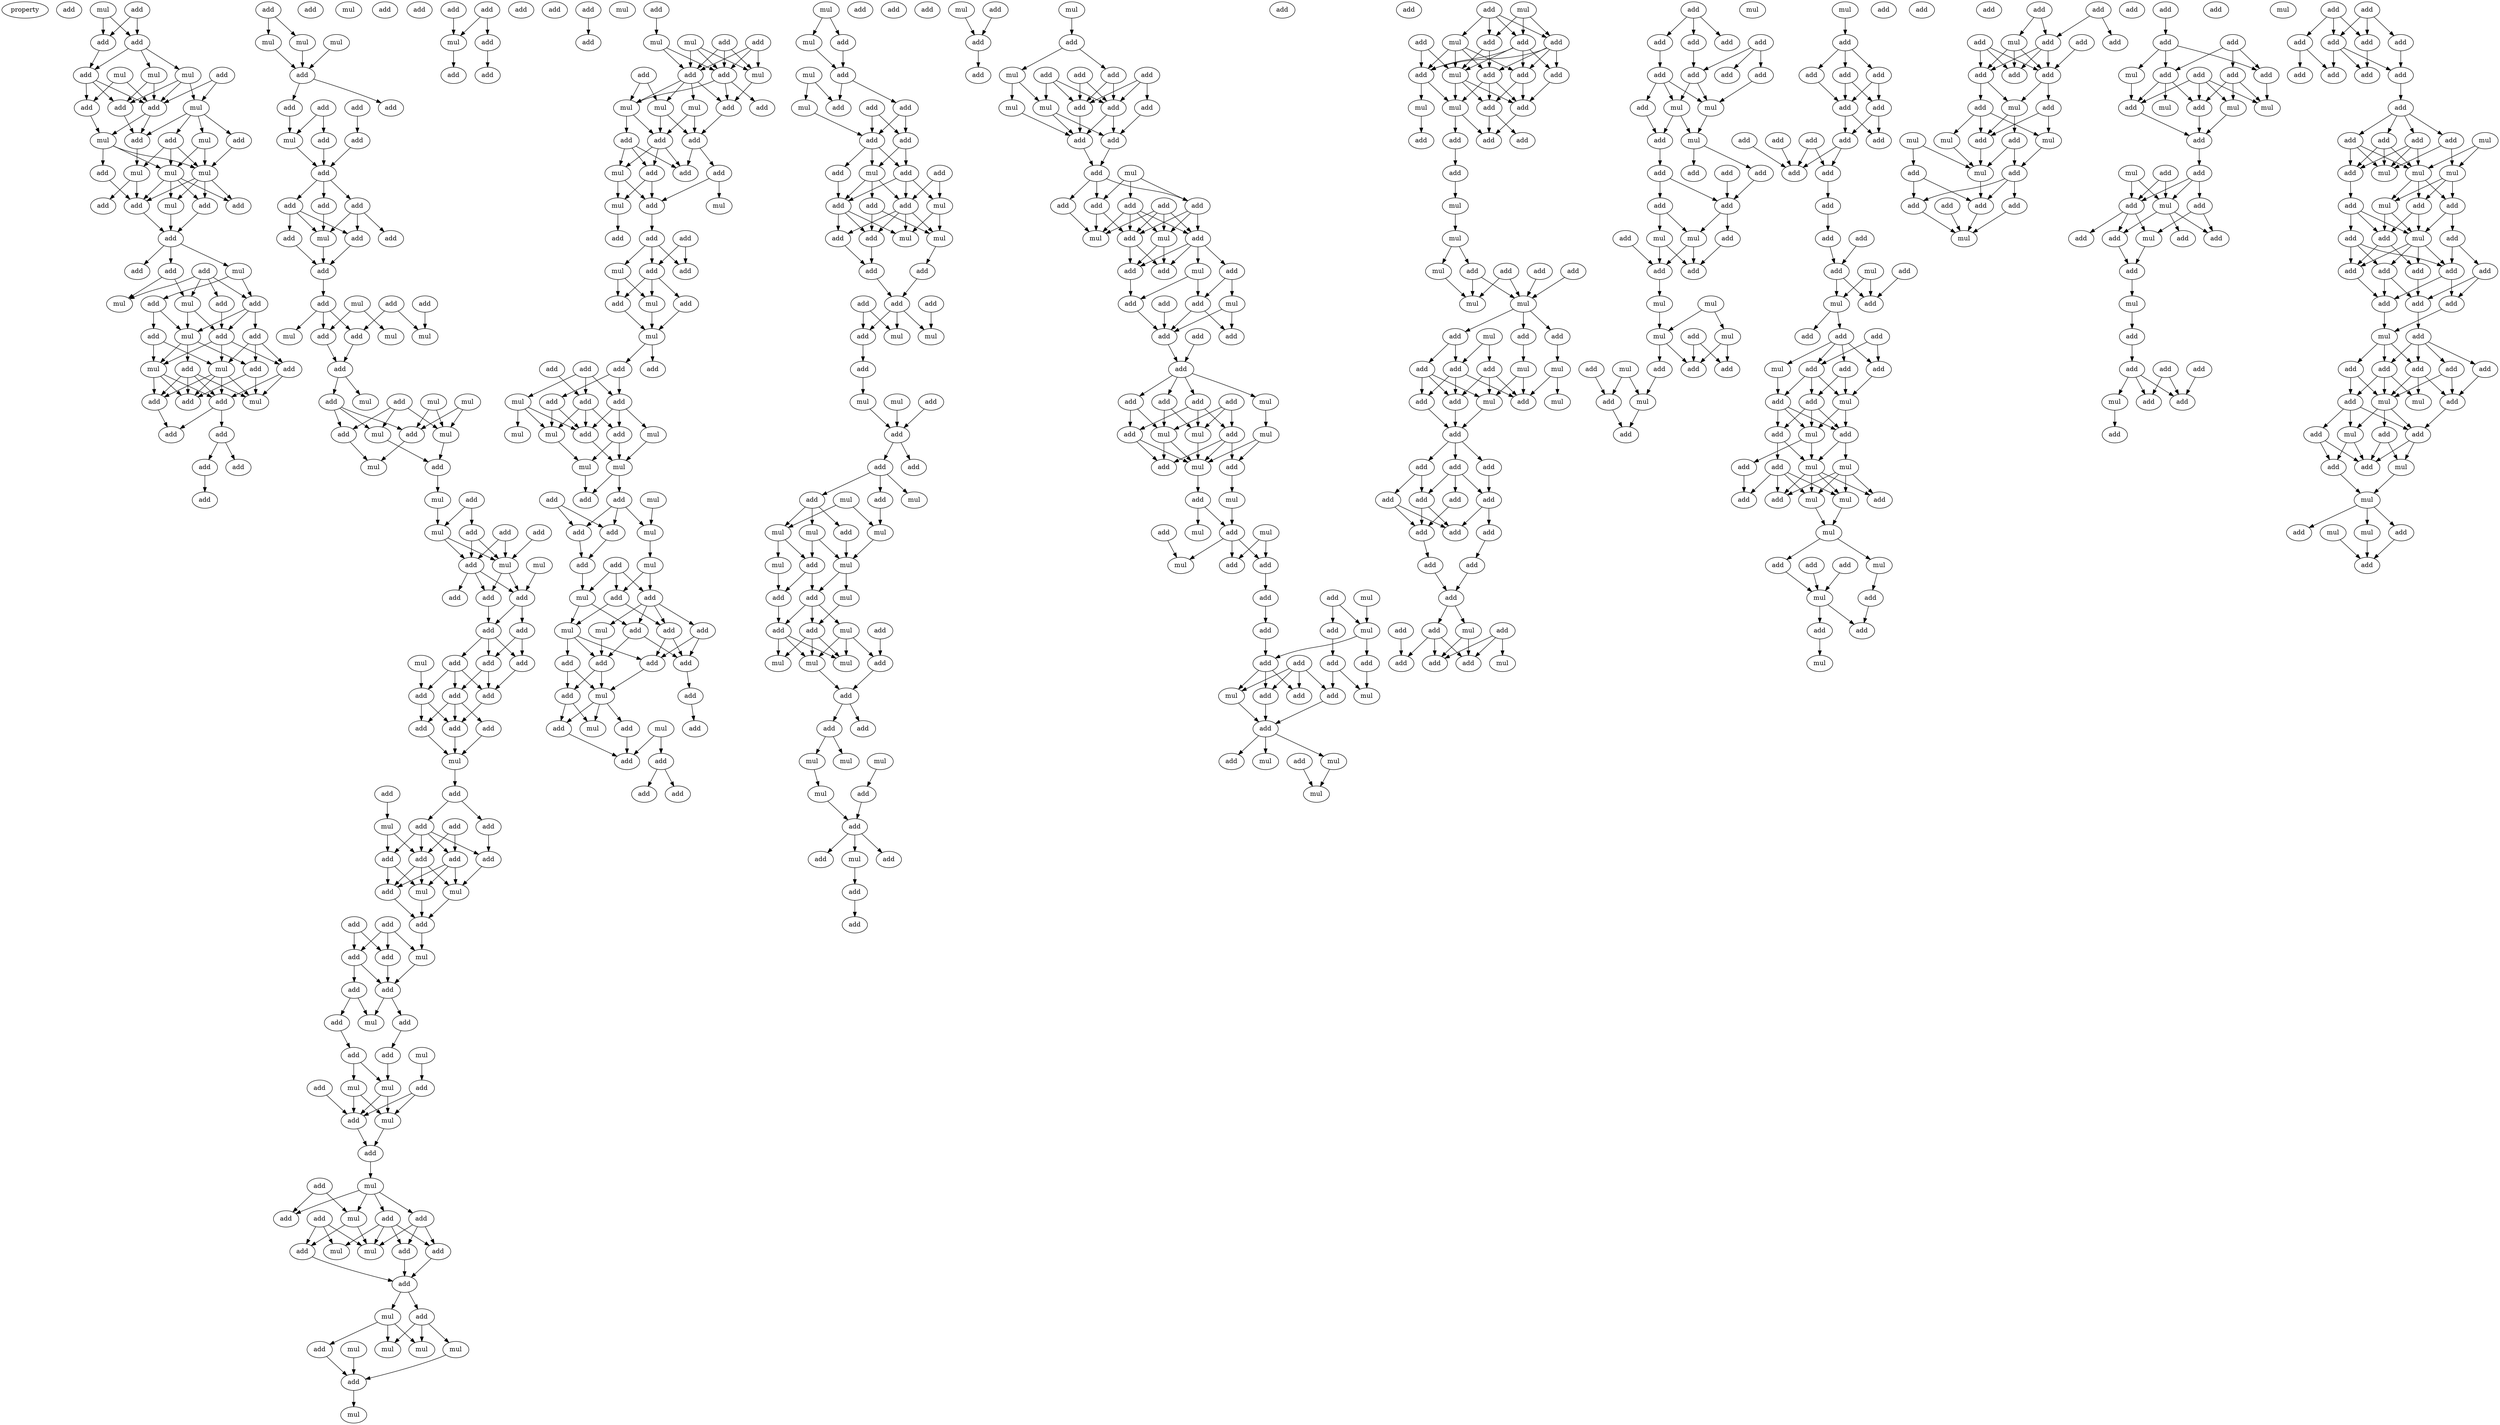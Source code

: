 digraph {
    node [fontcolor=black]
    property [mul=2,lf=1.0]
    0 [ label = add ];
    1 [ label = mul ];
    2 [ label = add ];
    3 [ label = add ];
    4 [ label = add ];
    5 [ label = mul ];
    6 [ label = mul ];
    7 [ label = mul ];
    8 [ label = add ];
    9 [ label = add ];
    10 [ label = mul ];
    11 [ label = add ];
    12 [ label = add ];
    13 [ label = add ];
    14 [ label = add ];
    15 [ label = mul ];
    16 [ label = add ];
    17 [ label = add ];
    18 [ label = mul ];
    19 [ label = mul ];
    20 [ label = add ];
    21 [ label = mul ];
    22 [ label = mul ];
    23 [ label = add ];
    24 [ label = add ];
    25 [ label = mul ];
    26 [ label = add ];
    27 [ label = add ];
    28 [ label = add ];
    29 [ label = mul ];
    30 [ label = add ];
    31 [ label = add ];
    32 [ label = add ];
    33 [ label = add ];
    34 [ label = mul ];
    35 [ label = mul ];
    36 [ label = add ];
    37 [ label = add ];
    38 [ label = add ];
    39 [ label = add ];
    40 [ label = add ];
    41 [ label = mul ];
    42 [ label = mul ];
    43 [ label = mul ];
    44 [ label = add ];
    45 [ label = add ];
    46 [ label = add ];
    47 [ label = mul ];
    48 [ label = add ];
    49 [ label = add ];
    50 [ label = add ];
    51 [ label = add ];
    52 [ label = add ];
    53 [ label = add ];
    54 [ label = add ];
    55 [ label = add ];
    56 [ label = add ];
    57 [ label = mul ];
    58 [ label = mul ];
    59 [ label = add ];
    60 [ label = mul ];
    61 [ label = mul ];
    62 [ label = add ];
    63 [ label = add ];
    64 [ label = add ];
    65 [ label = add ];
    66 [ label = add ];
    67 [ label = mul ];
    68 [ label = add ];
    69 [ label = add ];
    70 [ label = add ];
    71 [ label = add ];
    72 [ label = add ];
    73 [ label = add ];
    74 [ label = add ];
    75 [ label = add ];
    76 [ label = add ];
    77 [ label = mul ];
    78 [ label = add ];
    79 [ label = mul ];
    80 [ label = add ];
    81 [ label = add ];
    82 [ label = add ];
    83 [ label = mul ];
    84 [ label = add ];
    85 [ label = add ];
    86 [ label = mul ];
    87 [ label = mul ];
    88 [ label = add ];
    89 [ label = mul ];
    90 [ label = add ];
    91 [ label = add ];
    92 [ label = mul ];
    93 [ label = mul ];
    94 [ label = mul ];
    95 [ label = add ];
    96 [ label = mul ];
    97 [ label = add ];
    98 [ label = add ];
    99 [ label = mul ];
    100 [ label = mul ];
    101 [ label = add ];
    102 [ label = add ];
    103 [ label = add ];
    104 [ label = add ];
    105 [ label = mul ];
    106 [ label = add ];
    107 [ label = mul ];
    108 [ label = mul ];
    109 [ label = add ];
    110 [ label = add ];
    111 [ label = add ];
    112 [ label = add ];
    113 [ label = add ];
    114 [ label = add ];
    115 [ label = add ];
    116 [ label = add ];
    117 [ label = mul ];
    118 [ label = add ];
    119 [ label = add ];
    120 [ label = add ];
    121 [ label = add ];
    122 [ label = add ];
    123 [ label = add ];
    124 [ label = add ];
    125 [ label = mul ];
    126 [ label = add ];
    127 [ label = add ];
    128 [ label = mul ];
    129 [ label = add ];
    130 [ label = add ];
    131 [ label = add ];
    132 [ label = add ];
    133 [ label = add ];
    134 [ label = add ];
    135 [ label = add ];
    136 [ label = mul ];
    137 [ label = mul ];
    138 [ label = add ];
    139 [ label = add ];
    140 [ label = add ];
    141 [ label = add ];
    142 [ label = add ];
    143 [ label = add ];
    144 [ label = mul ];
    145 [ label = add ];
    146 [ label = add ];
    147 [ label = mul ];
    148 [ label = add ];
    149 [ label = add ];
    150 [ label = add ];
    151 [ label = mul ];
    152 [ label = add ];
    153 [ label = add ];
    154 [ label = mul ];
    155 [ label = add ];
    156 [ label = mul ];
    157 [ label = add ];
    158 [ label = mul ];
    159 [ label = add ];
    160 [ label = add ];
    161 [ label = mul ];
    162 [ label = add ];
    163 [ label = add ];
    164 [ label = add ];
    165 [ label = add ];
    166 [ label = add ];
    167 [ label = mul ];
    168 [ label = mul ];
    169 [ label = mul ];
    170 [ label = add ];
    171 [ label = add ];
    172 [ label = add ];
    173 [ label = add ];
    174 [ label = add ];
    175 [ label = mul ];
    176 [ label = mul ];
    177 [ label = add ];
    178 [ label = mul ];
    179 [ label = mul ];
    180 [ label = mul ];
    181 [ label = add ];
    182 [ label = add ];
    183 [ label = mul ];
    184 [ label = add ];
    185 [ label = add ];
    186 [ label = add ];
    187 [ label = mul ];
    188 [ label = add ];
    189 [ label = add ];
    190 [ label = add ];
    191 [ label = add ];
    192 [ label = add ];
    193 [ label = mul ];
    194 [ label = add ];
    195 [ label = mul ];
    196 [ label = add ];
    197 [ label = mul ];
    198 [ label = add ];
    199 [ label = add ];
    200 [ label = add ];
    201 [ label = add ];
    202 [ label = mul ];
    203 [ label = mul ];
    204 [ label = mul ];
    205 [ label = add ];
    206 [ label = mul ];
    207 [ label = add ];
    208 [ label = add ];
    209 [ label = add ];
    210 [ label = add ];
    211 [ label = add ];
    212 [ label = add ];
    213 [ label = mul ];
    214 [ label = add ];
    215 [ label = mul ];
    216 [ label = add ];
    217 [ label = mul ];
    218 [ label = add ];
    219 [ label = add ];
    220 [ label = add ];
    221 [ label = add ];
    222 [ label = add ];
    223 [ label = mul ];
    224 [ label = add ];
    225 [ label = mul ];
    226 [ label = add ];
    227 [ label = mul ];
    228 [ label = add ];
    229 [ label = add ];
    230 [ label = add ];
    231 [ label = add ];
    232 [ label = add ];
    233 [ label = add ];
    234 [ label = mul ];
    235 [ label = add ];
    236 [ label = add ];
    237 [ label = mul ];
    238 [ label = mul ];
    239 [ label = mul ];
    240 [ label = add ];
    241 [ label = mul ];
    242 [ label = mul ];
    243 [ label = add ];
    244 [ label = add ];
    245 [ label = mul ];
    246 [ label = add ];
    247 [ label = mul ];
    248 [ label = add ];
    249 [ label = add ];
    250 [ label = mul ];
    251 [ label = add ];
    252 [ label = add ];
    253 [ label = mul ];
    254 [ label = add ];
    255 [ label = add ];
    256 [ label = add ];
    257 [ label = add ];
    258 [ label = mul ];
    259 [ label = add ];
    260 [ label = mul ];
    261 [ label = add ];
    262 [ label = add ];
    263 [ label = add ];
    264 [ label = add ];
    265 [ label = mul ];
    266 [ label = add ];
    267 [ label = add ];
    268 [ label = add ];
    269 [ label = add ];
    270 [ label = mul ];
    271 [ label = add ];
    272 [ label = mul ];
    273 [ label = add ];
    274 [ label = add ];
    275 [ label = add ];
    276 [ label = add ];
    277 [ label = mul ];
    278 [ label = mul ];
    279 [ label = add ];
    280 [ label = mul ];
    281 [ label = add ];
    282 [ label = add ];
    283 [ label = add ];
    284 [ label = add ];
    285 [ label = mul ];
    286 [ label = add ];
    287 [ label = add ];
    288 [ label = mul ];
    289 [ label = add ];
    290 [ label = add ];
    291 [ label = add ];
    292 [ label = add ];
    293 [ label = add ];
    294 [ label = add ];
    295 [ label = mul ];
    296 [ label = add ];
    297 [ label = mul ];
    298 [ label = add ];
    299 [ label = mul ];
    300 [ label = add ];
    301 [ label = add ];
    302 [ label = add ];
    303 [ label = add ];
    304 [ label = add ];
    305 [ label = add ];
    306 [ label = mul ];
    307 [ label = mul ];
    308 [ label = add ];
    309 [ label = mul ];
    310 [ label = mul ];
    311 [ label = add ];
    312 [ label = add ];
    313 [ label = add ];
    314 [ label = add ];
    315 [ label = add ];
    316 [ label = mul ];
    317 [ label = add ];
    318 [ label = add ];
    319 [ label = mul ];
    320 [ label = add ];
    321 [ label = mul ];
    322 [ label = add ];
    323 [ label = mul ];
    324 [ label = mul ];
    325 [ label = mul ];
    326 [ label = mul ];
    327 [ label = add ];
    328 [ label = add ];
    329 [ label = mul ];
    330 [ label = add ];
    331 [ label = add ];
    332 [ label = mul ];
    333 [ label = add ];
    334 [ label = add ];
    335 [ label = mul ];
    336 [ label = add ];
    337 [ label = mul ];
    338 [ label = mul ];
    339 [ label = add ];
    340 [ label = add ];
    341 [ label = add ];
    342 [ label = mul ];
    343 [ label = mul ];
    344 [ label = mul ];
    345 [ label = add ];
    346 [ label = mul ];
    347 [ label = add ];
    348 [ label = add ];
    349 [ label = mul ];
    350 [ label = add ];
    351 [ label = add ];
    352 [ label = add ];
    353 [ label = mul ];
    354 [ label = add ];
    355 [ label = add ];
    356 [ label = add ];
    357 [ label = add ];
    358 [ label = mul ];
    359 [ label = add ];
    360 [ label = add ];
    361 [ label = add ];
    362 [ label = mul ];
    363 [ label = add ];
    364 [ label = add ];
    365 [ label = add ];
    366 [ label = add ];
    367 [ label = mul ];
    368 [ label = mul ];
    369 [ label = add ];
    370 [ label = add ];
    371 [ label = add ];
    372 [ label = add ];
    373 [ label = mul ];
    374 [ label = add ];
    375 [ label = add ];
    376 [ label = add ];
    377 [ label = add ];
    378 [ label = add ];
    379 [ label = mul ];
    380 [ label = add ];
    381 [ label = add ];
    382 [ label = mul ];
    383 [ label = add ];
    384 [ label = add ];
    385 [ label = add ];
    386 [ label = mul ];
    387 [ label = add ];
    388 [ label = add ];
    389 [ label = mul ];
    390 [ label = add ];
    391 [ label = add ];
    392 [ label = add ];
    393 [ label = add ];
    394 [ label = add ];
    395 [ label = add ];
    396 [ label = add ];
    397 [ label = add ];
    398 [ label = mul ];
    399 [ label = add ];
    400 [ label = add ];
    401 [ label = mul ];
    402 [ label = mul ];
    403 [ label = mul ];
    404 [ label = add ];
    405 [ label = add ];
    406 [ label = mul ];
    407 [ label = add ];
    408 [ label = add ];
    409 [ label = add ];
    410 [ label = mul ];
    411 [ label = add ];
    412 [ label = add ];
    413 [ label = mul ];
    414 [ label = add ];
    415 [ label = mul ];
    416 [ label = mul ];
    417 [ label = add ];
    418 [ label = add ];
    419 [ label = mul ];
    420 [ label = add ];
    421 [ label = add ];
    422 [ label = mul ];
    423 [ label = add ];
    424 [ label = add ];
    425 [ label = add ];
    426 [ label = add ];
    427 [ label = add ];
    428 [ label = add ];
    429 [ label = mul ];
    430 [ label = mul ];
    431 [ label = add ];
    432 [ label = add ];
    433 [ label = add ];
    434 [ label = add ];
    435 [ label = add ];
    436 [ label = add ];
    437 [ label = mul ];
    438 [ label = mul ];
    439 [ label = mul ];
    440 [ label = add ];
    441 [ label = mul ];
    442 [ label = add ];
    443 [ label = mul ];
    444 [ label = add ];
    445 [ label = add ];
    446 [ label = add ];
    447 [ label = add ];
    448 [ label = add ];
    449 [ label = add ];
    450 [ label = mul ];
    451 [ label = add ];
    452 [ label = mul ];
    453 [ label = add ];
    454 [ label = mul ];
    455 [ label = add ];
    456 [ label = add ];
    457 [ label = add ];
    458 [ label = add ];
    459 [ label = add ];
    460 [ label = add ];
    461 [ label = mul ];
    462 [ label = mul ];
    463 [ label = add ];
    464 [ label = mul ];
    465 [ label = add ];
    466 [ label = add ];
    467 [ label = add ];
    468 [ label = mul ];
    469 [ label = mul ];
    470 [ label = add ];
    471 [ label = add ];
    472 [ label = add ];
    473 [ label = mul ];
    474 [ label = mul ];
    475 [ label = add ];
    476 [ label = add ];
    477 [ label = add ];
    478 [ label = mul ];
    479 [ label = mul ];
    480 [ label = add ];
    481 [ label = add ];
    482 [ label = add ];
    483 [ label = mul ];
    484 [ label = add ];
    485 [ label = add ];
    486 [ label = add ];
    487 [ label = add ];
    488 [ label = add ];
    489 [ label = add ];
    490 [ label = add ];
    491 [ label = add ];
    492 [ label = add ];
    493 [ label = add ];
    494 [ label = add ];
    495 [ label = add ];
    496 [ label = add ];
    497 [ label = add ];
    498 [ label = add ];
    499 [ label = mul ];
    500 [ label = add ];
    501 [ label = add ];
    502 [ label = add ];
    503 [ label = add ];
    504 [ label = mul ];
    505 [ label = add ];
    506 [ label = add ];
    507 [ label = add ];
    508 [ label = add ];
    509 [ label = add ];
    510 [ label = add ];
    511 [ label = add ];
    512 [ label = add ];
    513 [ label = add ];
    514 [ label = add ];
    515 [ label = mul ];
    516 [ label = add ];
    517 [ label = mul ];
    518 [ label = mul ];
    519 [ label = add ];
    520 [ label = add ];
    521 [ label = mul ];
    522 [ label = add ];
    523 [ label = add ];
    524 [ label = add ];
    525 [ label = add ];
    526 [ label = add ];
    527 [ label = mul ];
    528 [ label = add ];
    529 [ label = add ];
    530 [ label = mul ];
    531 [ label = add ];
    532 [ label = add ];
    533 [ label = mul ];
    534 [ label = mul ];
    535 [ label = mul ];
    536 [ label = add ];
    537 [ label = mul ];
    538 [ label = add ];
    539 [ label = add ];
    540 [ label = mul ];
    541 [ label = add ];
    542 [ label = add ];
    543 [ label = add ];
    544 [ label = mul ];
    545 [ label = mul ];
    546 [ label = add ];
    547 [ label = add ];
    548 [ label = add ];
    549 [ label = add ];
    550 [ label = add ];
    551 [ label = add ];
    552 [ label = add ];
    553 [ label = add ];
    554 [ label = add ];
    555 [ label = add ];
    556 [ label = add ];
    557 [ label = add ];
    558 [ label = add ];
    559 [ label = add ];
    560 [ label = add ];
    561 [ label = add ];
    562 [ label = add ];
    563 [ label = add ];
    564 [ label = add ];
    565 [ label = add ];
    566 [ label = mul ];
    567 [ label = mul ];
    568 [ label = add ];
    569 [ label = add ];
    570 [ label = add ];
    571 [ label = add ];
    572 [ label = add ];
    573 [ label = mul ];
    574 [ label = add ];
    575 [ label = add ];
    576 [ label = add ];
    577 [ label = mul ];
    578 [ label = add ];
    579 [ label = add ];
    580 [ label = mul ];
    581 [ label = add ];
    582 [ label = mul ];
    583 [ label = add ];
    584 [ label = add ];
    585 [ label = mul ];
    586 [ label = mul ];
    587 [ label = add ];
    588 [ label = add ];
    589 [ label = add ];
    590 [ label = mul ];
    591 [ label = mul ];
    592 [ label = add ];
    593 [ label = add ];
    594 [ label = mul ];
    595 [ label = add ];
    596 [ label = add ];
    597 [ label = mul ];
    598 [ label = add ];
    599 [ label = add ];
    600 [ label = add ];
    601 [ label = add ];
    602 [ label = mul ];
    603 [ label = add ];
    604 [ label = add ];
    605 [ label = add ];
    606 [ label = add ];
    607 [ label = add ];
    608 [ label = add ];
    609 [ label = mul ];
    610 [ label = add ];
    611 [ label = add ];
    612 [ label = add ];
    613 [ label = add ];
    614 [ label = add ];
    615 [ label = mul ];
    616 [ label = add ];
    617 [ label = mul ];
    618 [ label = mul ];
    619 [ label = add ];
    620 [ label = mul ];
    621 [ label = add ];
    622 [ label = mul ];
    623 [ label = add ];
    624 [ label = add ];
    625 [ label = add ];
    626 [ label = add ];
    627 [ label = add ];
    628 [ label = add ];
    629 [ label = mul ];
    630 [ label = add ];
    631 [ label = add ];
    632 [ label = add ];
    633 [ label = add ];
    634 [ label = add ];
    635 [ label = add ];
    636 [ label = mul ];
    637 [ label = add ];
    638 [ label = add ];
    639 [ label = mul ];
    640 [ label = add ];
    641 [ label = mul ];
    642 [ label = mul ];
    643 [ label = add ];
    644 [ label = mul ];
    645 [ label = add ];
    646 [ label = add ];
    647 [ label = add ];
    648 [ label = mul ];
    649 [ label = add ];
    650 [ label = add ];
    651 [ label = add ];
    652 [ label = mul ];
    653 [ label = add ];
    654 [ label = add ];
    655 [ label = add ];
    656 [ label = add ];
    657 [ label = mul ];
    658 [ label = add ];
    659 [ label = add ];
    660 [ label = add ];
    661 [ label = add ];
    662 [ label = mul ];
    663 [ label = add ];
    664 [ label = add ];
    665 [ label = mul ];
    666 [ label = add ];
    667 [ label = add ];
    668 [ label = add ];
    669 [ label = add ];
    670 [ label = add ];
    671 [ label = add ];
    672 [ label = add ];
    673 [ label = add ];
    674 [ label = add ];
    675 [ label = add ];
    676 [ label = add ];
    677 [ label = add ];
    678 [ label = add ];
    679 [ label = add ];
    680 [ label = mul ];
    681 [ label = add ];
    682 [ label = add ];
    683 [ label = add ];
    684 [ label = mul ];
    685 [ label = mul ];
    686 [ label = mul ];
    687 [ label = add ];
    688 [ label = add ];
    689 [ label = add ];
    690 [ label = mul ];
    691 [ label = add ];
    692 [ label = mul ];
    693 [ label = add ];
    694 [ label = add ];
    695 [ label = add ];
    696 [ label = add ];
    697 [ label = add ];
    698 [ label = add ];
    699 [ label = add ];
    700 [ label = add ];
    701 [ label = add ];
    702 [ label = add ];
    703 [ label = mul ];
    704 [ label = add ];
    705 [ label = add ];
    706 [ label = add ];
    707 [ label = add ];
    708 [ label = add ];
    709 [ label = add ];
    710 [ label = mul ];
    711 [ label = add ];
    712 [ label = add ];
    713 [ label = mul ];
    714 [ label = add ];
    715 [ label = mul ];
    716 [ label = add ];
    717 [ label = add ];
    718 [ label = mul ];
    719 [ label = add ];
    720 [ label = add ];
    721 [ label = mul ];
    722 [ label = add ];
    723 [ label = mul ];
    724 [ label = add ];
    725 [ label = mul ];
    726 [ label = add ];
    1 -> 3 [ name = 0 ];
    1 -> 4 [ name = 1 ];
    2 -> 3 [ name = 2 ];
    2 -> 4 [ name = 3 ];
    3 -> 9 [ name = 4 ];
    4 -> 6 [ name = 5 ];
    4 -> 7 [ name = 6 ];
    4 -> 9 [ name = 7 ];
    5 -> 11 [ name = 8 ];
    5 -> 12 [ name = 9 ];
    6 -> 12 [ name = 10 ];
    6 -> 13 [ name = 11 ];
    7 -> 10 [ name = 12 ];
    7 -> 12 [ name = 13 ];
    7 -> 13 [ name = 14 ];
    8 -> 10 [ name = 15 ];
    8 -> 12 [ name = 16 ];
    9 -> 11 [ name = 17 ];
    9 -> 12 [ name = 18 ];
    9 -> 13 [ name = 19 ];
    10 -> 14 [ name = 20 ];
    10 -> 16 [ name = 21 ];
    10 -> 17 [ name = 22 ];
    10 -> 18 [ name = 23 ];
    11 -> 15 [ name = 24 ];
    12 -> 15 [ name = 25 ];
    12 -> 17 [ name = 26 ];
    13 -> 17 [ name = 27 ];
    14 -> 22 [ name = 28 ];
    15 -> 20 [ name = 29 ];
    15 -> 21 [ name = 30 ];
    15 -> 22 [ name = 31 ];
    16 -> 19 [ name = 32 ];
    16 -> 21 [ name = 33 ];
    16 -> 22 [ name = 34 ];
    17 -> 19 [ name = 35 ];
    18 -> 21 [ name = 36 ];
    18 -> 22 [ name = 37 ];
    19 -> 26 [ name = 38 ];
    19 -> 27 [ name = 39 ];
    20 -> 26 [ name = 40 ];
    21 -> 23 [ name = 41 ];
    21 -> 24 [ name = 42 ];
    21 -> 25 [ name = 43 ];
    21 -> 26 [ name = 44 ];
    22 -> 23 [ name = 45 ];
    22 -> 24 [ name = 46 ];
    22 -> 25 [ name = 47 ];
    22 -> 26 [ name = 48 ];
    23 -> 28 [ name = 49 ];
    25 -> 28 [ name = 50 ];
    26 -> 28 [ name = 51 ];
    28 -> 29 [ name = 52 ];
    28 -> 30 [ name = 53 ];
    28 -> 31 [ name = 54 ];
    29 -> 36 [ name = 55 ];
    29 -> 37 [ name = 56 ];
    31 -> 34 [ name = 57 ];
    31 -> 35 [ name = 58 ];
    32 -> 33 [ name = 59 ];
    32 -> 34 [ name = 60 ];
    32 -> 35 [ name = 61 ];
    32 -> 37 [ name = 62 ];
    33 -> 40 [ name = 63 ];
    35 -> 40 [ name = 64 ];
    35 -> 41 [ name = 65 ];
    36 -> 38 [ name = 66 ];
    36 -> 41 [ name = 67 ];
    37 -> 39 [ name = 68 ];
    37 -> 40 [ name = 69 ];
    37 -> 41 [ name = 70 ];
    38 -> 42 [ name = 71 ];
    38 -> 43 [ name = 72 ];
    39 -> 42 [ name = 73 ];
    39 -> 45 [ name = 74 ];
    39 -> 46 [ name = 75 ];
    40 -> 42 [ name = 76 ];
    40 -> 43 [ name = 77 ];
    40 -> 45 [ name = 78 ];
    41 -> 43 [ name = 79 ];
    41 -> 44 [ name = 80 ];
    41 -> 46 [ name = 81 ];
    42 -> 47 [ name = 82 ];
    42 -> 48 [ name = 83 ];
    42 -> 49 [ name = 84 ];
    42 -> 50 [ name = 85 ];
    43 -> 48 [ name = 86 ];
    43 -> 49 [ name = 87 ];
    43 -> 50 [ name = 88 ];
    44 -> 47 [ name = 89 ];
    44 -> 48 [ name = 90 ];
    44 -> 49 [ name = 91 ];
    44 -> 50 [ name = 92 ];
    45 -> 47 [ name = 93 ];
    45 -> 50 [ name = 94 ];
    46 -> 47 [ name = 95 ];
    46 -> 49 [ name = 96 ];
    48 -> 51 [ name = 97 ];
    50 -> 51 [ name = 98 ];
    50 -> 52 [ name = 99 ];
    52 -> 53 [ name = 100 ];
    52 -> 54 [ name = 101 ];
    53 -> 55 [ name = 102 ];
    56 -> 57 [ name = 103 ];
    56 -> 58 [ name = 104 ];
    57 -> 62 [ name = 105 ];
    58 -> 62 [ name = 106 ];
    60 -> 62 [ name = 107 ];
    62 -> 63 [ name = 108 ];
    62 -> 66 [ name = 109 ];
    63 -> 67 [ name = 110 ];
    64 -> 68 [ name = 111 ];
    65 -> 67 [ name = 112 ];
    65 -> 69 [ name = 113 ];
    67 -> 70 [ name = 114 ];
    68 -> 70 [ name = 115 ];
    69 -> 70 [ name = 116 ];
    70 -> 71 [ name = 117 ];
    70 -> 72 [ name = 118 ];
    70 -> 73 [ name = 119 ];
    71 -> 77 [ name = 120 ];
    72 -> 75 [ name = 121 ];
    72 -> 76 [ name = 122 ];
    72 -> 77 [ name = 123 ];
    73 -> 74 [ name = 124 ];
    73 -> 75 [ name = 125 ];
    73 -> 77 [ name = 126 ];
    75 -> 78 [ name = 127 ];
    76 -> 78 [ name = 128 ];
    77 -> 78 [ name = 129 ];
    78 -> 80 [ name = 130 ];
    79 -> 84 [ name = 131 ];
    79 -> 86 [ name = 132 ];
    80 -> 83 [ name = 133 ];
    80 -> 84 [ name = 134 ];
    80 -> 85 [ name = 135 ];
    81 -> 87 [ name = 136 ];
    82 -> 85 [ name = 137 ];
    82 -> 87 [ name = 138 ];
    84 -> 88 [ name = 139 ];
    85 -> 88 [ name = 140 ];
    88 -> 90 [ name = 141 ];
    88 -> 92 [ name = 142 ];
    89 -> 94 [ name = 143 ];
    89 -> 97 [ name = 144 ];
    90 -> 95 [ name = 145 ];
    90 -> 96 [ name = 146 ];
    90 -> 97 [ name = 147 ];
    91 -> 94 [ name = 148 ];
    91 -> 95 [ name = 149 ];
    91 -> 96 [ name = 150 ];
    93 -> 94 [ name = 151 ];
    93 -> 97 [ name = 152 ];
    94 -> 98 [ name = 153 ];
    95 -> 99 [ name = 154 ];
    96 -> 98 [ name = 155 ];
    97 -> 99 [ name = 156 ];
    98 -> 100 [ name = 157 ];
    100 -> 105 [ name = 158 ];
    101 -> 103 [ name = 159 ];
    101 -> 105 [ name = 160 ];
    102 -> 106 [ name = 161 ];
    102 -> 107 [ name = 162 ];
    103 -> 106 [ name = 163 ];
    103 -> 107 [ name = 164 ];
    104 -> 107 [ name = 165 ];
    105 -> 106 [ name = 166 ];
    105 -> 107 [ name = 167 ];
    106 -> 109 [ name = 168 ];
    106 -> 111 [ name = 169 ];
    106 -> 112 [ name = 170 ];
    107 -> 109 [ name = 171 ];
    107 -> 111 [ name = 172 ];
    108 -> 111 [ name = 173 ];
    109 -> 114 [ name = 174 ];
    111 -> 113 [ name = 175 ];
    111 -> 114 [ name = 176 ];
    113 -> 115 [ name = 177 ];
    113 -> 118 [ name = 178 ];
    114 -> 115 [ name = 179 ];
    114 -> 116 [ name = 180 ];
    114 -> 118 [ name = 181 ];
    115 -> 120 [ name = 182 ];
    115 -> 121 [ name = 183 ];
    116 -> 119 [ name = 184 ];
    116 -> 120 [ name = 185 ];
    116 -> 121 [ name = 186 ];
    117 -> 119 [ name = 187 ];
    118 -> 121 [ name = 188 ];
    119 -> 122 [ name = 189 ];
    119 -> 123 [ name = 190 ];
    120 -> 122 [ name = 191 ];
    120 -> 123 [ name = 192 ];
    120 -> 124 [ name = 193 ];
    121 -> 123 [ name = 194 ];
    122 -> 125 [ name = 195 ];
    123 -> 125 [ name = 196 ];
    124 -> 125 [ name = 197 ];
    125 -> 127 [ name = 198 ];
    126 -> 128 [ name = 199 ];
    127 -> 129 [ name = 200 ];
    127 -> 131 [ name = 201 ];
    128 -> 132 [ name = 202 ];
    128 -> 134 [ name = 203 ];
    129 -> 132 [ name = 204 ];
    129 -> 133 [ name = 205 ];
    129 -> 134 [ name = 206 ];
    129 -> 135 [ name = 207 ];
    130 -> 132 [ name = 208 ];
    130 -> 135 [ name = 209 ];
    131 -> 133 [ name = 210 ];
    132 -> 136 [ name = 211 ];
    132 -> 137 [ name = 212 ];
    132 -> 138 [ name = 213 ];
    133 -> 137 [ name = 214 ];
    134 -> 136 [ name = 215 ];
    134 -> 138 [ name = 216 ];
    135 -> 136 [ name = 217 ];
    135 -> 137 [ name = 218 ];
    135 -> 138 [ name = 219 ];
    136 -> 141 [ name = 220 ];
    137 -> 141 [ name = 221 ];
    138 -> 141 [ name = 222 ];
    139 -> 142 [ name = 223 ];
    139 -> 143 [ name = 224 ];
    139 -> 144 [ name = 225 ];
    140 -> 142 [ name = 226 ];
    140 -> 143 [ name = 227 ];
    141 -> 144 [ name = 228 ];
    142 -> 145 [ name = 229 ];
    143 -> 145 [ name = 230 ];
    143 -> 146 [ name = 231 ];
    144 -> 145 [ name = 232 ];
    145 -> 147 [ name = 233 ];
    145 -> 149 [ name = 234 ];
    146 -> 147 [ name = 235 ];
    146 -> 148 [ name = 236 ];
    148 -> 152 [ name = 237 ];
    149 -> 150 [ name = 238 ];
    150 -> 154 [ name = 239 ];
    151 -> 155 [ name = 240 ];
    152 -> 154 [ name = 241 ];
    152 -> 156 [ name = 242 ];
    153 -> 157 [ name = 243 ];
    154 -> 157 [ name = 244 ];
    154 -> 158 [ name = 245 ];
    155 -> 157 [ name = 246 ];
    155 -> 158 [ name = 247 ];
    156 -> 157 [ name = 248 ];
    156 -> 158 [ name = 249 ];
    157 -> 160 [ name = 250 ];
    158 -> 160 [ name = 251 ];
    160 -> 161 [ name = 252 ];
    161 -> 163 [ name = 253 ];
    161 -> 164 [ name = 254 ];
    161 -> 166 [ name = 255 ];
    161 -> 167 [ name = 256 ];
    162 -> 164 [ name = 257 ];
    162 -> 167 [ name = 258 ];
    163 -> 169 [ name = 259 ];
    163 -> 170 [ name = 260 ];
    163 -> 172 [ name = 261 ];
    165 -> 168 [ name = 262 ];
    165 -> 169 [ name = 263 ];
    165 -> 171 [ name = 264 ];
    166 -> 168 [ name = 265 ];
    166 -> 169 [ name = 266 ];
    166 -> 170 [ name = 267 ];
    166 -> 172 [ name = 268 ];
    167 -> 169 [ name = 269 ];
    167 -> 171 [ name = 270 ];
    170 -> 173 [ name = 271 ];
    171 -> 173 [ name = 272 ];
    172 -> 173 [ name = 273 ];
    173 -> 174 [ name = 274 ];
    173 -> 175 [ name = 275 ];
    174 -> 178 [ name = 276 ];
    174 -> 179 [ name = 277 ];
    174 -> 180 [ name = 278 ];
    175 -> 177 [ name = 279 ];
    175 -> 178 [ name = 280 ];
    175 -> 180 [ name = 281 ];
    176 -> 181 [ name = 282 ];
    177 -> 181 [ name = 283 ];
    179 -> 181 [ name = 284 ];
    181 -> 183 [ name = 285 ];
    182 -> 187 [ name = 286 ];
    185 -> 186 [ name = 287 ];
    185 -> 187 [ name = 288 ];
    186 -> 189 [ name = 289 ];
    187 -> 188 [ name = 290 ];
    191 -> 192 [ name = 291 ];
    194 -> 197 [ name = 292 ];
    195 -> 200 [ name = 293 ];
    195 -> 201 [ name = 294 ];
    195 -> 202 [ name = 295 ];
    196 -> 200 [ name = 296 ];
    196 -> 201 [ name = 297 ];
    196 -> 202 [ name = 298 ];
    197 -> 200 [ name = 299 ];
    197 -> 201 [ name = 300 ];
    198 -> 200 [ name = 301 ];
    198 -> 201 [ name = 302 ];
    198 -> 202 [ name = 303 ];
    199 -> 203 [ name = 304 ];
    199 -> 204 [ name = 305 ];
    200 -> 203 [ name = 306 ];
    200 -> 204 [ name = 307 ];
    200 -> 206 [ name = 308 ];
    200 -> 207 [ name = 309 ];
    201 -> 203 [ name = 310 ];
    201 -> 205 [ name = 311 ];
    201 -> 207 [ name = 312 ];
    202 -> 207 [ name = 313 ];
    203 -> 209 [ name = 314 ];
    203 -> 210 [ name = 315 ];
    204 -> 208 [ name = 316 ];
    204 -> 210 [ name = 317 ];
    206 -> 208 [ name = 318 ];
    206 -> 210 [ name = 319 ];
    207 -> 208 [ name = 320 ];
    208 -> 212 [ name = 321 ];
    208 -> 214 [ name = 322 ];
    209 -> 211 [ name = 323 ];
    209 -> 213 [ name = 324 ];
    209 -> 214 [ name = 325 ];
    210 -> 211 [ name = 326 ];
    210 -> 213 [ name = 327 ];
    210 -> 214 [ name = 328 ];
    211 -> 215 [ name = 329 ];
    211 -> 216 [ name = 330 ];
    212 -> 216 [ name = 331 ];
    212 -> 217 [ name = 332 ];
    213 -> 215 [ name = 333 ];
    213 -> 216 [ name = 334 ];
    215 -> 220 [ name = 335 ];
    216 -> 218 [ name = 336 ];
    218 -> 221 [ name = 337 ];
    218 -> 222 [ name = 338 ];
    218 -> 223 [ name = 339 ];
    219 -> 221 [ name = 340 ];
    219 -> 222 [ name = 341 ];
    221 -> 224 [ name = 342 ];
    221 -> 225 [ name = 343 ];
    221 -> 226 [ name = 344 ];
    223 -> 225 [ name = 345 ];
    223 -> 226 [ name = 346 ];
    224 -> 227 [ name = 347 ];
    225 -> 227 [ name = 348 ];
    226 -> 227 [ name = 349 ];
    227 -> 228 [ name = 350 ];
    227 -> 230 [ name = 351 ];
    228 -> 232 [ name = 352 ];
    228 -> 233 [ name = 353 ];
    229 -> 233 [ name = 354 ];
    229 -> 234 [ name = 355 ];
    229 -> 235 [ name = 356 ];
    231 -> 235 [ name = 357 ];
    232 -> 237 [ name = 358 ];
    232 -> 240 [ name = 359 ];
    233 -> 236 [ name = 360 ];
    233 -> 238 [ name = 361 ];
    233 -> 240 [ name = 362 ];
    234 -> 237 [ name = 363 ];
    234 -> 239 [ name = 364 ];
    234 -> 240 [ name = 365 ];
    235 -> 236 [ name = 366 ];
    235 -> 237 [ name = 367 ];
    235 -> 240 [ name = 368 ];
    236 -> 241 [ name = 369 ];
    236 -> 242 [ name = 370 ];
    237 -> 242 [ name = 371 ];
    238 -> 241 [ name = 372 ];
    240 -> 241 [ name = 373 ];
    241 -> 243 [ name = 374 ];
    241 -> 246 [ name = 375 ];
    242 -> 246 [ name = 376 ];
    243 -> 247 [ name = 377 ];
    243 -> 248 [ name = 378 ];
    243 -> 249 [ name = 379 ];
    244 -> 248 [ name = 380 ];
    244 -> 249 [ name = 381 ];
    245 -> 247 [ name = 382 ];
    247 -> 250 [ name = 383 ];
    248 -> 252 [ name = 384 ];
    249 -> 252 [ name = 385 ];
    250 -> 254 [ name = 386 ];
    250 -> 255 [ name = 387 ];
    251 -> 253 [ name = 388 ];
    251 -> 254 [ name = 389 ];
    251 -> 255 [ name = 390 ];
    252 -> 253 [ name = 391 ];
    253 -> 257 [ name = 392 ];
    253 -> 258 [ name = 393 ];
    254 -> 256 [ name = 394 ];
    254 -> 258 [ name = 395 ];
    255 -> 256 [ name = 396 ];
    255 -> 257 [ name = 397 ];
    255 -> 259 [ name = 398 ];
    255 -> 260 [ name = 399 ];
    256 -> 262 [ name = 400 ];
    256 -> 263 [ name = 401 ];
    257 -> 261 [ name = 402 ];
    257 -> 263 [ name = 403 ];
    258 -> 261 [ name = 404 ];
    258 -> 262 [ name = 405 ];
    258 -> 264 [ name = 406 ];
    259 -> 262 [ name = 407 ];
    259 -> 263 [ name = 408 ];
    260 -> 261 [ name = 409 ];
    261 -> 265 [ name = 410 ];
    261 -> 266 [ name = 411 ];
    262 -> 265 [ name = 412 ];
    263 -> 267 [ name = 413 ];
    264 -> 265 [ name = 414 ];
    264 -> 266 [ name = 415 ];
    265 -> 269 [ name = 416 ];
    265 -> 271 [ name = 417 ];
    265 -> 272 [ name = 418 ];
    266 -> 271 [ name = 419 ];
    266 -> 272 [ name = 420 ];
    267 -> 268 [ name = 421 ];
    269 -> 274 [ name = 422 ];
    270 -> 273 [ name = 423 ];
    270 -> 274 [ name = 424 ];
    271 -> 274 [ name = 425 ];
    273 -> 275 [ name = 426 ];
    273 -> 276 [ name = 427 ];
    277 -> 278 [ name = 428 ];
    277 -> 279 [ name = 429 ];
    278 -> 281 [ name = 430 ];
    279 -> 281 [ name = 431 ];
    280 -> 282 [ name = 432 ];
    280 -> 285 [ name = 433 ];
    281 -> 282 [ name = 434 ];
    281 -> 283 [ name = 435 ];
    283 -> 286 [ name = 436 ];
    283 -> 287 [ name = 437 ];
    284 -> 286 [ name = 438 ];
    284 -> 287 [ name = 439 ];
    285 -> 287 [ name = 440 ];
    286 -> 288 [ name = 441 ];
    286 -> 291 [ name = 442 ];
    287 -> 288 [ name = 443 ];
    287 -> 290 [ name = 444 ];
    287 -> 291 [ name = 445 ];
    288 -> 292 [ name = 446 ];
    288 -> 293 [ name = 447 ];
    288 -> 294 [ name = 448 ];
    289 -> 293 [ name = 449 ];
    289 -> 295 [ name = 450 ];
    290 -> 292 [ name = 451 ];
    291 -> 292 [ name = 452 ];
    291 -> 293 [ name = 453 ];
    291 -> 295 [ name = 454 ];
    292 -> 296 [ name = 455 ];
    292 -> 297 [ name = 456 ];
    292 -> 298 [ name = 457 ];
    293 -> 296 [ name = 458 ];
    293 -> 297 [ name = 459 ];
    293 -> 298 [ name = 460 ];
    293 -> 299 [ name = 461 ];
    294 -> 296 [ name = 462 ];
    294 -> 299 [ name = 463 ];
    295 -> 297 [ name = 464 ];
    295 -> 299 [ name = 465 ];
    296 -> 301 [ name = 466 ];
    298 -> 301 [ name = 467 ];
    299 -> 300 [ name = 468 ];
    300 -> 302 [ name = 469 ];
    301 -> 302 [ name = 470 ];
    302 -> 305 [ name = 471 ];
    302 -> 306 [ name = 472 ];
    302 -> 307 [ name = 473 ];
    303 -> 306 [ name = 474 ];
    304 -> 305 [ name = 475 ];
    304 -> 307 [ name = 476 ];
    305 -> 308 [ name = 477 ];
    308 -> 310 [ name = 478 ];
    309 -> 313 [ name = 479 ];
    310 -> 313 [ name = 480 ];
    312 -> 313 [ name = 481 ];
    313 -> 314 [ name = 482 ];
    313 -> 315 [ name = 483 ];
    314 -> 317 [ name = 484 ];
    314 -> 318 [ name = 485 ];
    314 -> 319 [ name = 486 ];
    316 -> 321 [ name = 487 ];
    316 -> 323 [ name = 488 ];
    317 -> 321 [ name = 489 ];
    317 -> 322 [ name = 490 ];
    317 -> 324 [ name = 491 ];
    318 -> 323 [ name = 492 ];
    321 -> 325 [ name = 493 ];
    321 -> 327 [ name = 494 ];
    322 -> 326 [ name = 495 ];
    323 -> 326 [ name = 496 ];
    324 -> 326 [ name = 497 ];
    324 -> 327 [ name = 498 ];
    325 -> 328 [ name = 499 ];
    326 -> 329 [ name = 500 ];
    326 -> 330 [ name = 501 ];
    327 -> 328 [ name = 502 ];
    327 -> 330 [ name = 503 ];
    328 -> 333 [ name = 504 ];
    329 -> 331 [ name = 505 ];
    330 -> 331 [ name = 506 ];
    330 -> 332 [ name = 507 ];
    330 -> 333 [ name = 508 ];
    331 -> 335 [ name = 509 ];
    331 -> 337 [ name = 510 ];
    331 -> 338 [ name = 511 ];
    332 -> 335 [ name = 512 ];
    332 -> 336 [ name = 513 ];
    332 -> 338 [ name = 514 ];
    333 -> 335 [ name = 515 ];
    333 -> 337 [ name = 516 ];
    333 -> 338 [ name = 517 ];
    334 -> 336 [ name = 518 ];
    336 -> 339 [ name = 519 ];
    338 -> 339 [ name = 520 ];
    339 -> 340 [ name = 521 ];
    339 -> 341 [ name = 522 ];
    340 -> 342 [ name = 523 ];
    340 -> 344 [ name = 524 ];
    343 -> 345 [ name = 525 ];
    344 -> 346 [ name = 526 ];
    345 -> 347 [ name = 527 ];
    346 -> 347 [ name = 528 ];
    347 -> 348 [ name = 529 ];
    347 -> 349 [ name = 530 ];
    347 -> 350 [ name = 531 ];
    349 -> 351 [ name = 532 ];
    351 -> 354 [ name = 533 ];
    353 -> 356 [ name = 534 ];
    355 -> 356 [ name = 535 ];
    356 -> 357 [ name = 536 ];
    358 -> 359 [ name = 537 ];
    359 -> 362 [ name = 538 ];
    359 -> 364 [ name = 539 ];
    360 -> 365 [ name = 540 ];
    360 -> 366 [ name = 541 ];
    360 -> 369 [ name = 542 ];
    361 -> 365 [ name = 543 ];
    361 -> 366 [ name = 544 ];
    361 -> 368 [ name = 545 ];
    362 -> 367 [ name = 546 ];
    362 -> 368 [ name = 547 ];
    363 -> 365 [ name = 548 ];
    363 -> 366 [ name = 549 ];
    364 -> 365 [ name = 550 ];
    364 -> 366 [ name = 551 ];
    365 -> 370 [ name = 552 ];
    366 -> 370 [ name = 553 ];
    366 -> 371 [ name = 554 ];
    367 -> 370 [ name = 555 ];
    368 -> 370 [ name = 556 ];
    368 -> 371 [ name = 557 ];
    369 -> 371 [ name = 558 ];
    370 -> 372 [ name = 559 ];
    371 -> 372 [ name = 560 ];
    372 -> 375 [ name = 561 ];
    372 -> 376 [ name = 562 ];
    372 -> 378 [ name = 563 ];
    373 -> 374 [ name = 564 ];
    373 -> 376 [ name = 565 ];
    373 -> 378 [ name = 566 ];
    374 -> 379 [ name = 567 ];
    374 -> 380 [ name = 568 ];
    374 -> 381 [ name = 569 ];
    374 -> 382 [ name = 570 ];
    375 -> 379 [ name = 571 ];
    376 -> 380 [ name = 572 ];
    376 -> 381 [ name = 573 ];
    376 -> 382 [ name = 574 ];
    377 -> 379 [ name = 575 ];
    377 -> 380 [ name = 576 ];
    377 -> 381 [ name = 577 ];
    377 -> 382 [ name = 578 ];
    378 -> 379 [ name = 579 ];
    378 -> 380 [ name = 580 ];
    380 -> 383 [ name = 581 ];
    380 -> 384 [ name = 582 ];
    381 -> 383 [ name = 583 ];
    381 -> 384 [ name = 584 ];
    381 -> 385 [ name = 585 ];
    381 -> 386 [ name = 586 ];
    382 -> 383 [ name = 587 ];
    382 -> 384 [ name = 588 ];
    383 -> 387 [ name = 589 ];
    385 -> 389 [ name = 590 ];
    385 -> 390 [ name = 591 ];
    386 -> 387 [ name = 592 ];
    386 -> 390 [ name = 593 ];
    387 -> 393 [ name = 594 ];
    388 -> 393 [ name = 595 ];
    389 -> 393 [ name = 596 ];
    389 -> 394 [ name = 597 ];
    390 -> 393 [ name = 598 ];
    390 -> 394 [ name = 599 ];
    392 -> 395 [ name = 600 ];
    393 -> 395 [ name = 601 ];
    395 -> 396 [ name = 602 ];
    395 -> 398 [ name = 603 ];
    395 -> 399 [ name = 604 ];
    395 -> 400 [ name = 605 ];
    396 -> 402 [ name = 606 ];
    396 -> 405 [ name = 607 ];
    397 -> 401 [ name = 608 ];
    397 -> 402 [ name = 609 ];
    397 -> 404 [ name = 610 ];
    398 -> 403 [ name = 611 ];
    399 -> 401 [ name = 612 ];
    399 -> 404 [ name = 613 ];
    399 -> 405 [ name = 614 ];
    400 -> 401 [ name = 615 ];
    400 -> 402 [ name = 616 ];
    401 -> 406 [ name = 617 ];
    402 -> 406 [ name = 618 ];
    402 -> 409 [ name = 619 ];
    403 -> 406 [ name = 620 ];
    403 -> 408 [ name = 621 ];
    404 -> 406 [ name = 622 ];
    404 -> 408 [ name = 623 ];
    404 -> 409 [ name = 624 ];
    405 -> 406 [ name = 625 ];
    405 -> 409 [ name = 626 ];
    406 -> 411 [ name = 627 ];
    408 -> 410 [ name = 628 ];
    410 -> 412 [ name = 629 ];
    411 -> 412 [ name = 630 ];
    411 -> 413 [ name = 631 ];
    412 -> 416 [ name = 632 ];
    412 -> 417 [ name = 633 ];
    412 -> 418 [ name = 634 ];
    414 -> 416 [ name = 635 ];
    415 -> 417 [ name = 636 ];
    415 -> 418 [ name = 637 ];
    417 -> 421 [ name = 638 ];
    419 -> 422 [ name = 639 ];
    420 -> 422 [ name = 640 ];
    420 -> 424 [ name = 641 ];
    421 -> 423 [ name = 642 ];
    422 -> 427 [ name = 643 ];
    422 -> 428 [ name = 644 ];
    423 -> 428 [ name = 645 ];
    424 -> 425 [ name = 646 ];
    425 -> 430 [ name = 647 ];
    425 -> 432 [ name = 648 ];
    426 -> 429 [ name = 649 ];
    426 -> 431 [ name = 650 ];
    426 -> 432 [ name = 651 ];
    426 -> 433 [ name = 652 ];
    427 -> 430 [ name = 653 ];
    428 -> 429 [ name = 654 ];
    428 -> 431 [ name = 655 ];
    428 -> 433 [ name = 656 ];
    429 -> 434 [ name = 657 ];
    431 -> 434 [ name = 658 ];
    432 -> 434 [ name = 659 ];
    434 -> 435 [ name = 660 ];
    434 -> 437 [ name = 661 ];
    434 -> 438 [ name = 662 ];
    436 -> 439 [ name = 663 ];
    438 -> 439 [ name = 664 ];
    440 -> 442 [ name = 665 ];
    440 -> 443 [ name = 666 ];
    440 -> 444 [ name = 667 ];
    440 -> 446 [ name = 668 ];
    441 -> 442 [ name = 669 ];
    441 -> 444 [ name = 670 ];
    441 -> 446 [ name = 671 ];
    442 -> 449 [ name = 672 ];
    442 -> 450 [ name = 673 ];
    443 -> 448 [ name = 674 ];
    443 -> 449 [ name = 675 ];
    443 -> 450 [ name = 676 ];
    443 -> 451 [ name = 677 ];
    444 -> 447 [ name = 678 ];
    444 -> 448 [ name = 679 ];
    444 -> 450 [ name = 680 ];
    444 -> 451 [ name = 681 ];
    445 -> 450 [ name = 682 ];
    445 -> 451 [ name = 683 ];
    446 -> 447 [ name = 684 ];
    446 -> 448 [ name = 685 ];
    446 -> 449 [ name = 686 ];
    446 -> 451 [ name = 687 ];
    447 -> 455 [ name = 688 ];
    448 -> 453 [ name = 689 ];
    448 -> 455 [ name = 690 ];
    449 -> 452 [ name = 691 ];
    449 -> 453 [ name = 692 ];
    449 -> 455 [ name = 693 ];
    450 -> 452 [ name = 694 ];
    450 -> 453 [ name = 695 ];
    450 -> 455 [ name = 696 ];
    451 -> 452 [ name = 697 ];
    451 -> 454 [ name = 698 ];
    452 -> 457 [ name = 699 ];
    452 -> 459 [ name = 700 ];
    453 -> 458 [ name = 701 ];
    453 -> 459 [ name = 702 ];
    454 -> 456 [ name = 703 ];
    455 -> 459 [ name = 704 ];
    457 -> 460 [ name = 705 ];
    460 -> 461 [ name = 706 ];
    461 -> 462 [ name = 707 ];
    462 -> 464 [ name = 708 ];
    462 -> 465 [ name = 709 ];
    463 -> 468 [ name = 710 ];
    464 -> 469 [ name = 711 ];
    465 -> 468 [ name = 712 ];
    465 -> 469 [ name = 713 ];
    466 -> 468 [ name = 714 ];
    467 -> 468 [ name = 715 ];
    467 -> 469 [ name = 716 ];
    468 -> 470 [ name = 717 ];
    468 -> 471 [ name = 718 ];
    468 -> 472 [ name = 719 ];
    470 -> 474 [ name = 720 ];
    471 -> 475 [ name = 721 ];
    471 -> 477 [ name = 722 ];
    472 -> 478 [ name = 723 ];
    473 -> 475 [ name = 724 ];
    473 -> 476 [ name = 725 ];
    474 -> 482 [ name = 726 ];
    474 -> 483 [ name = 727 ];
    475 -> 480 [ name = 728 ];
    475 -> 481 [ name = 729 ];
    475 -> 482 [ name = 730 ];
    476 -> 479 [ name = 731 ];
    476 -> 481 [ name = 732 ];
    476 -> 482 [ name = 733 ];
    477 -> 479 [ name = 734 ];
    477 -> 480 [ name = 735 ];
    477 -> 481 [ name = 736 ];
    478 -> 479 [ name = 737 ];
    478 -> 482 [ name = 738 ];
    479 -> 484 [ name = 739 ];
    480 -> 484 [ name = 740 ];
    481 -> 484 [ name = 741 ];
    484 -> 485 [ name = 742 ];
    484 -> 486 [ name = 743 ];
    484 -> 487 [ name = 744 ];
    485 -> 488 [ name = 745 ];
    485 -> 489 [ name = 746 ];
    486 -> 490 [ name = 747 ];
    487 -> 489 [ name = 748 ];
    487 -> 490 [ name = 749 ];
    487 -> 491 [ name = 750 ];
    488 -> 492 [ name = 751 ];
    488 -> 493 [ name = 752 ];
    489 -> 492 [ name = 753 ];
    489 -> 493 [ name = 754 ];
    490 -> 492 [ name = 755 ];
    490 -> 494 [ name = 756 ];
    491 -> 493 [ name = 757 ];
    493 -> 495 [ name = 758 ];
    494 -> 496 [ name = 759 ];
    495 -> 497 [ name = 760 ];
    496 -> 497 [ name = 761 ];
    497 -> 498 [ name = 762 ];
    497 -> 499 [ name = 763 ];
    498 -> 502 [ name = 764 ];
    498 -> 503 [ name = 765 ];
    498 -> 505 [ name = 766 ];
    499 -> 503 [ name = 767 ];
    499 -> 505 [ name = 768 ];
    500 -> 502 [ name = 769 ];
    501 -> 503 [ name = 770 ];
    501 -> 504 [ name = 771 ];
    501 -> 505 [ name = 772 ];
    506 -> 507 [ name = 773 ];
    506 -> 509 [ name = 774 ];
    506 -> 510 [ name = 775 ];
    507 -> 514 [ name = 776 ];
    508 -> 512 [ name = 777 ];
    508 -> 513 [ name = 778 ];
    508 -> 514 [ name = 779 ];
    510 -> 511 [ name = 780 ];
    511 -> 515 [ name = 781 ];
    511 -> 516 [ name = 782 ];
    511 -> 517 [ name = 783 ];
    512 -> 517 [ name = 784 ];
    514 -> 515 [ name = 785 ];
    514 -> 517 [ name = 786 ];
    515 -> 518 [ name = 787 ];
    515 -> 519 [ name = 788 ];
    516 -> 519 [ name = 789 ];
    517 -> 518 [ name = 790 ];
    518 -> 520 [ name = 791 ];
    518 -> 523 [ name = 792 ];
    519 -> 524 [ name = 793 ];
    520 -> 525 [ name = 794 ];
    522 -> 525 [ name = 795 ];
    524 -> 525 [ name = 796 ];
    524 -> 526 [ name = 797 ];
    525 -> 527 [ name = 798 ];
    525 -> 528 [ name = 799 ];
    526 -> 527 [ name = 800 ];
    526 -> 530 [ name = 801 ];
    527 -> 531 [ name = 802 ];
    527 -> 532 [ name = 803 ];
    528 -> 532 [ name = 804 ];
    529 -> 531 [ name = 805 ];
    530 -> 531 [ name = 806 ];
    530 -> 532 [ name = 807 ];
    531 -> 533 [ name = 808 ];
    533 -> 537 [ name = 809 ];
    534 -> 535 [ name = 810 ];
    534 -> 537 [ name = 811 ];
    535 -> 538 [ name = 812 ];
    535 -> 541 [ name = 813 ];
    536 -> 538 [ name = 814 ];
    536 -> 541 [ name = 815 ];
    537 -> 539 [ name = 816 ];
    537 -> 541 [ name = 817 ];
    539 -> 544 [ name = 818 ];
    540 -> 543 [ name = 819 ];
    540 -> 544 [ name = 820 ];
    542 -> 543 [ name = 821 ];
    543 -> 546 [ name = 822 ];
    544 -> 546 [ name = 823 ];
    545 -> 547 [ name = 824 ];
    547 -> 548 [ name = 825 ];
    547 -> 549 [ name = 826 ];
    547 -> 550 [ name = 827 ];
    548 -> 551 [ name = 828 ];
    548 -> 552 [ name = 829 ];
    549 -> 551 [ name = 830 ];
    550 -> 551 [ name = 831 ];
    550 -> 552 [ name = 832 ];
    551 -> 553 [ name = 833 ];
    551 -> 557 [ name = 834 ];
    552 -> 553 [ name = 835 ];
    552 -> 557 [ name = 836 ];
    554 -> 558 [ name = 837 ];
    555 -> 558 [ name = 838 ];
    555 -> 559 [ name = 839 ];
    556 -> 558 [ name = 840 ];
    557 -> 558 [ name = 841 ];
    557 -> 559 [ name = 842 ];
    559 -> 560 [ name = 843 ];
    560 -> 563 [ name = 844 ];
    562 -> 565 [ name = 845 ];
    563 -> 565 [ name = 846 ];
    564 -> 568 [ name = 847 ];
    565 -> 567 [ name = 848 ];
    565 -> 568 [ name = 849 ];
    566 -> 567 [ name = 850 ];
    566 -> 568 [ name = 851 ];
    567 -> 569 [ name = 852 ];
    567 -> 570 [ name = 853 ];
    569 -> 572 [ name = 854 ];
    569 -> 573 [ name = 855 ];
    569 -> 574 [ name = 856 ];
    569 -> 575 [ name = 857 ];
    571 -> 572 [ name = 858 ];
    571 -> 575 [ name = 859 ];
    572 -> 576 [ name = 860 ];
    572 -> 577 [ name = 861 ];
    572 -> 578 [ name = 862 ];
    573 -> 578 [ name = 863 ];
    574 -> 576 [ name = 864 ];
    574 -> 577 [ name = 865 ];
    575 -> 577 [ name = 866 ];
    576 -> 579 [ name = 867 ];
    576 -> 580 [ name = 868 ];
    576 -> 581 [ name = 869 ];
    577 -> 580 [ name = 870 ];
    577 -> 581 [ name = 871 ];
    578 -> 579 [ name = 872 ];
    578 -> 580 [ name = 873 ];
    578 -> 581 [ name = 874 ];
    579 -> 582 [ name = 875 ];
    579 -> 584 [ name = 876 ];
    580 -> 582 [ name = 877 ];
    580 -> 583 [ name = 878 ];
    581 -> 582 [ name = 879 ];
    581 -> 585 [ name = 880 ];
    582 -> 586 [ name = 881 ];
    582 -> 587 [ name = 882 ];
    582 -> 588 [ name = 883 ];
    582 -> 590 [ name = 884 ];
    583 -> 589 [ name = 885 ];
    584 -> 586 [ name = 886 ];
    584 -> 588 [ name = 887 ];
    584 -> 589 [ name = 888 ];
    584 -> 590 [ name = 889 ];
    585 -> 586 [ name = 890 ];
    585 -> 587 [ name = 891 ];
    585 -> 588 [ name = 892 ];
    585 -> 590 [ name = 893 ];
    586 -> 591 [ name = 894 ];
    590 -> 591 [ name = 895 ];
    591 -> 592 [ name = 896 ];
    591 -> 594 [ name = 897 ];
    592 -> 597 [ name = 898 ];
    593 -> 597 [ name = 899 ];
    594 -> 596 [ name = 900 ];
    595 -> 597 [ name = 901 ];
    596 -> 601 [ name = 902 ];
    597 -> 600 [ name = 903 ];
    597 -> 601 [ name = 904 ];
    600 -> 602 [ name = 905 ];
    603 -> 606 [ name = 906 ];
    603 -> 609 [ name = 907 ];
    604 -> 605 [ name = 908 ];
    604 -> 606 [ name = 909 ];
    606 -> 610 [ name = 910 ];
    606 -> 611 [ name = 911 ];
    606 -> 612 [ name = 912 ];
    607 -> 610 [ name = 913 ];
    607 -> 611 [ name = 914 ];
    607 -> 612 [ name = 915 ];
    608 -> 611 [ name = 916 ];
    609 -> 610 [ name = 917 ];
    609 -> 611 [ name = 918 ];
    609 -> 612 [ name = 919 ];
    611 -> 613 [ name = 920 ];
    611 -> 615 [ name = 921 ];
    612 -> 614 [ name = 922 ];
    612 -> 615 [ name = 923 ];
    613 -> 618 [ name = 924 ];
    613 -> 619 [ name = 925 ];
    614 -> 617 [ name = 926 ];
    614 -> 618 [ name = 927 ];
    614 -> 619 [ name = 928 ];
    615 -> 616 [ name = 929 ];
    615 -> 619 [ name = 930 ];
    616 -> 622 [ name = 931 ];
    616 -> 623 [ name = 932 ];
    617 -> 622 [ name = 933 ];
    618 -> 623 [ name = 934 ];
    619 -> 622 [ name = 935 ];
    620 -> 621 [ name = 936 ];
    620 -> 622 [ name = 937 ];
    621 -> 624 [ name = 938 ];
    621 -> 627 [ name = 939 ];
    622 -> 627 [ name = 940 ];
    623 -> 624 [ name = 941 ];
    623 -> 626 [ name = 942 ];
    623 -> 627 [ name = 943 ];
    624 -> 629 [ name = 944 ];
    625 -> 629 [ name = 945 ];
    626 -> 629 [ name = 946 ];
    627 -> 629 [ name = 947 ];
    630 -> 631 [ name = 948 ];
    631 -> 633 [ name = 949 ];
    631 -> 635 [ name = 950 ];
    631 -> 636 [ name = 951 ];
    632 -> 633 [ name = 952 ];
    632 -> 634 [ name = 953 ];
    632 -> 635 [ name = 954 ];
    633 -> 638 [ name = 955 ];
    633 -> 640 [ name = 956 ];
    633 -> 642 [ name = 957 ];
    634 -> 638 [ name = 958 ];
    634 -> 639 [ name = 959 ];
    634 -> 641 [ name = 960 ];
    635 -> 639 [ name = 961 ];
    636 -> 640 [ name = 962 ];
    637 -> 638 [ name = 963 ];
    637 -> 639 [ name = 964 ];
    637 -> 640 [ name = 965 ];
    637 -> 641 [ name = 966 ];
    638 -> 643 [ name = 967 ];
    640 -> 643 [ name = 968 ];
    641 -> 643 [ name = 969 ];
    643 -> 645 [ name = 970 ];
    644 -> 647 [ name = 971 ];
    644 -> 648 [ name = 972 ];
    645 -> 647 [ name = 973 ];
    645 -> 648 [ name = 974 ];
    645 -> 649 [ name = 975 ];
    646 -> 647 [ name = 976 ];
    646 -> 648 [ name = 977 ];
    647 -> 651 [ name = 978 ];
    647 -> 652 [ name = 979 ];
    647 -> 653 [ name = 980 ];
    648 -> 650 [ name = 981 ];
    648 -> 651 [ name = 982 ];
    648 -> 654 [ name = 983 ];
    649 -> 650 [ name = 984 ];
    649 -> 652 [ name = 985 ];
    651 -> 655 [ name = 986 ];
    652 -> 655 [ name = 987 ];
    655 -> 657 [ name = 988 ];
    657 -> 658 [ name = 989 ];
    658 -> 660 [ name = 990 ];
    659 -> 663 [ name = 991 ];
    659 -> 664 [ name = 992 ];
    660 -> 662 [ name = 993 ];
    660 -> 663 [ name = 994 ];
    660 -> 664 [ name = 995 ];
    661 -> 664 [ name = 996 ];
    662 -> 666 [ name = 997 ];
    667 -> 669 [ name = 998 ];
    667 -> 670 [ name = 999 ];
    667 -> 671 [ name = 1000 ];
    668 -> 669 [ name = 1001 ];
    668 -> 670 [ name = 1002 ];
    668 -> 672 [ name = 1003 ];
    669 -> 675 [ name = 1004 ];
    670 -> 673 [ name = 1005 ];
    670 -> 674 [ name = 1006 ];
    670 -> 675 [ name = 1007 ];
    671 -> 674 [ name = 1008 ];
    672 -> 673 [ name = 1009 ];
    672 -> 676 [ name = 1010 ];
    674 -> 677 [ name = 1011 ];
    677 -> 678 [ name = 1012 ];
    677 -> 679 [ name = 1013 ];
    677 -> 681 [ name = 1014 ];
    677 -> 682 [ name = 1015 ];
    678 -> 683 [ name = 1016 ];
    678 -> 685 [ name = 1017 ];
    678 -> 686 [ name = 1018 ];
    679 -> 683 [ name = 1019 ];
    679 -> 685 [ name = 1020 ];
    679 -> 686 [ name = 1021 ];
    680 -> 684 [ name = 1022 ];
    680 -> 685 [ name = 1023 ];
    681 -> 683 [ name = 1024 ];
    681 -> 685 [ name = 1025 ];
    681 -> 686 [ name = 1026 ];
    682 -> 684 [ name = 1027 ];
    682 -> 686 [ name = 1028 ];
    683 -> 687 [ name = 1029 ];
    684 -> 688 [ name = 1030 ];
    684 -> 689 [ name = 1031 ];
    684 -> 690 [ name = 1032 ];
    685 -> 688 [ name = 1033 ];
    685 -> 689 [ name = 1034 ];
    685 -> 690 [ name = 1035 ];
    687 -> 692 [ name = 1036 ];
    687 -> 693 [ name = 1037 ];
    687 -> 694 [ name = 1038 ];
    688 -> 691 [ name = 1039 ];
    688 -> 692 [ name = 1040 ];
    689 -> 692 [ name = 1041 ];
    689 -> 694 [ name = 1042 ];
    690 -> 692 [ name = 1043 ];
    690 -> 694 [ name = 1044 ];
    691 -> 695 [ name = 1045 ];
    691 -> 699 [ name = 1046 ];
    692 -> 696 [ name = 1047 ];
    692 -> 697 [ name = 1048 ];
    692 -> 698 [ name = 1049 ];
    692 -> 699 [ name = 1050 ];
    693 -> 696 [ name = 1051 ];
    693 -> 697 [ name = 1052 ];
    693 -> 699 [ name = 1053 ];
    694 -> 697 [ name = 1054 ];
    694 -> 698 [ name = 1055 ];
    695 -> 701 [ name = 1056 ];
    695 -> 702 [ name = 1057 ];
    696 -> 700 [ name = 1058 ];
    696 -> 702 [ name = 1059 ];
    697 -> 700 [ name = 1060 ];
    698 -> 702 [ name = 1061 ];
    699 -> 700 [ name = 1062 ];
    699 -> 701 [ name = 1063 ];
    700 -> 703 [ name = 1064 ];
    701 -> 703 [ name = 1065 ];
    702 -> 704 [ name = 1066 ];
    703 -> 705 [ name = 1067 ];
    703 -> 708 [ name = 1068 ];
    703 -> 709 [ name = 1069 ];
    704 -> 705 [ name = 1070 ];
    704 -> 706 [ name = 1071 ];
    704 -> 707 [ name = 1072 ];
    704 -> 708 [ name = 1073 ];
    705 -> 710 [ name = 1074 ];
    705 -> 712 [ name = 1075 ];
    705 -> 713 [ name = 1076 ];
    706 -> 711 [ name = 1077 ];
    707 -> 710 [ name = 1078 ];
    707 -> 711 [ name = 1079 ];
    708 -> 710 [ name = 1080 ];
    708 -> 711 [ name = 1081 ];
    708 -> 713 [ name = 1082 ];
    709 -> 710 [ name = 1083 ];
    709 -> 712 [ name = 1084 ];
    710 -> 715 [ name = 1085 ];
    710 -> 716 [ name = 1086 ];
    710 -> 717 [ name = 1087 ];
    711 -> 716 [ name = 1088 ];
    712 -> 714 [ name = 1089 ];
    712 -> 715 [ name = 1090 ];
    712 -> 716 [ name = 1091 ];
    714 -> 719 [ name = 1092 ];
    714 -> 720 [ name = 1093 ];
    715 -> 719 [ name = 1094 ];
    715 -> 720 [ name = 1095 ];
    716 -> 718 [ name = 1096 ];
    716 -> 720 [ name = 1097 ];
    717 -> 718 [ name = 1098 ];
    717 -> 720 [ name = 1099 ];
    718 -> 721 [ name = 1100 ];
    719 -> 721 [ name = 1101 ];
    721 -> 722 [ name = 1102 ];
    721 -> 723 [ name = 1103 ];
    721 -> 724 [ name = 1104 ];
    723 -> 726 [ name = 1105 ];
    724 -> 726 [ name = 1106 ];
    725 -> 726 [ name = 1107 ];
}
